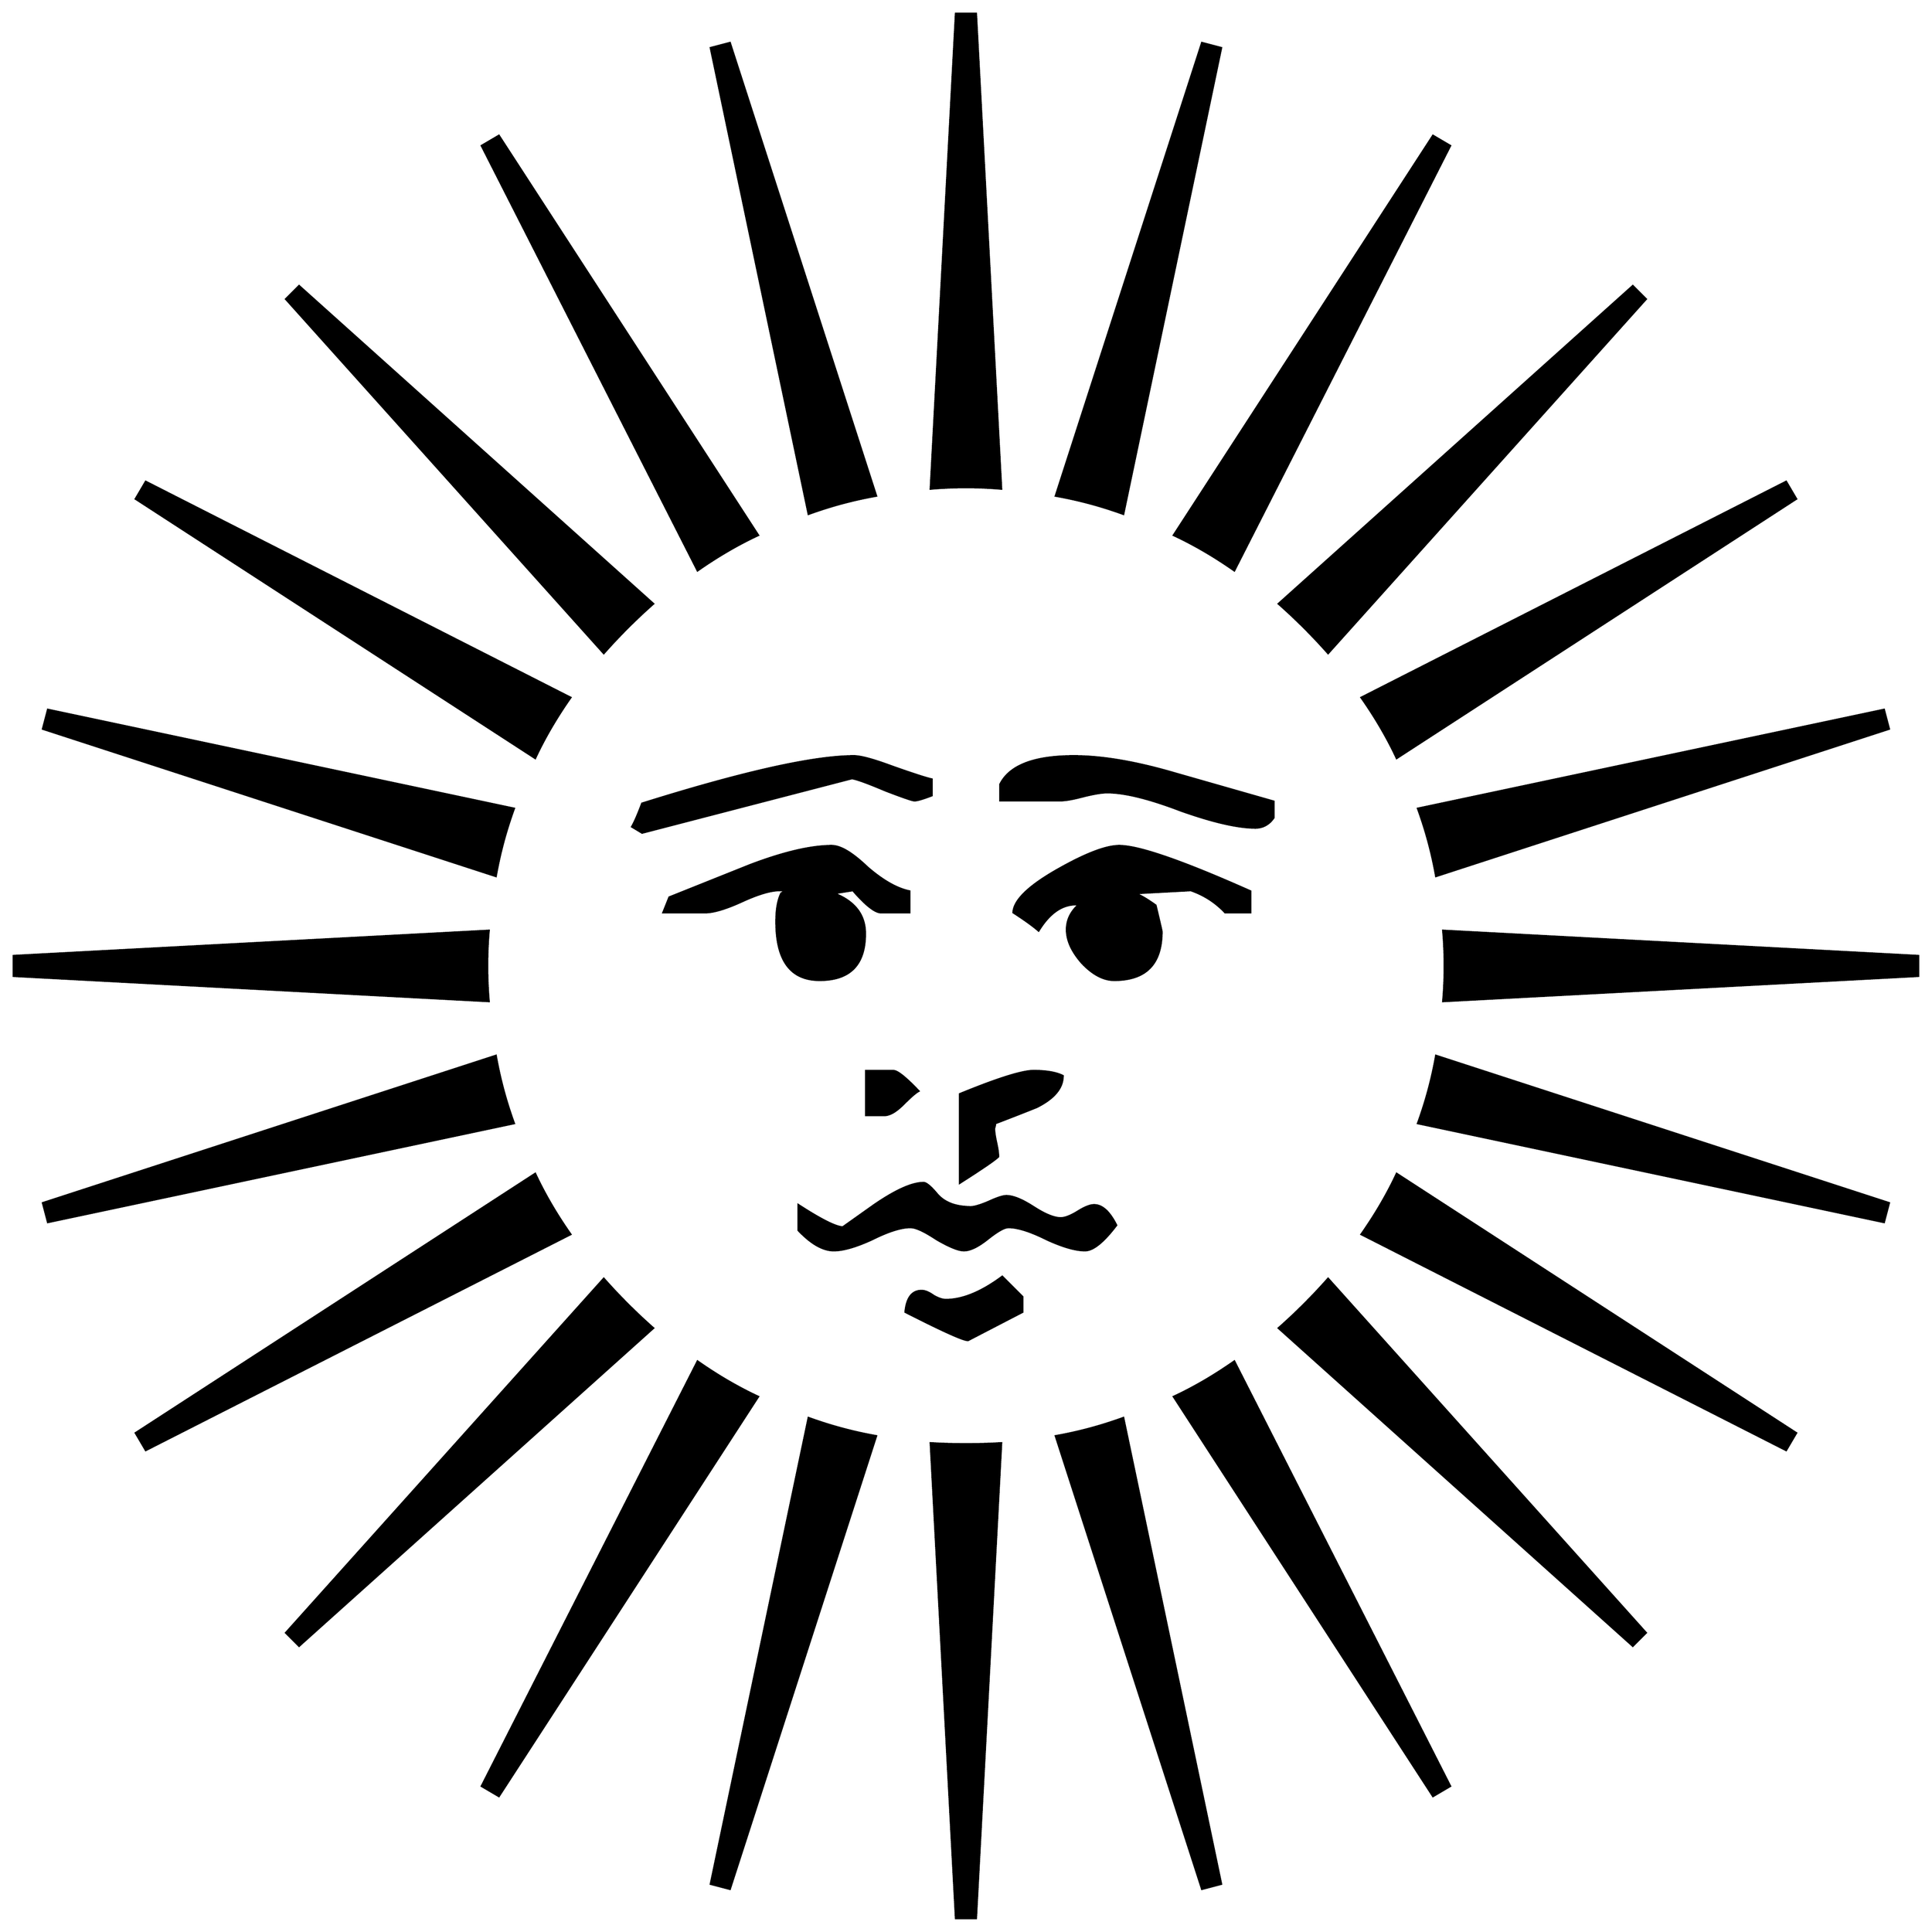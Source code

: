 


\begin{tikzpicture}[y=0.80pt, x=0.80pt, yscale=-1.0, xscale=1.0, inner sep=0pt, outer sep=0pt]
\begin{scope}[shift={(100.0,1711.0)},nonzero rule]
  \path[draw=.,fill=.,line width=1.600pt] (1698.0,-1248.0) --
    (1383.0,-897.0) .. controls (1367.667,-914.333) and
    (1351.333,-930.667) .. (1334.0,-946.0) -- (1685.0,-1261.0) --
    (1698.0,-1248.0) -- cycle(1504.0,-1400.0) -- (1290.0,-979.0)
    .. controls (1270.0,-993.0) and (1250.0,-1004.667) ..
    (1230.0,-1014.0) -- (1487.0,-1410.0) -- (1504.0,-1400.0) --
    cycle(1847.0,-1050.0) -- (1451.0,-793.0) .. controls
    (1441.667,-813.0) and (1430.0,-833.0) .. (1416.0,-853.0) --
    (1837.0,-1067.0) -- (1847.0,-1050.0) -- cycle(1939.0,-822.0)
    -- (1490.0,-676.0) .. controls (1486.0,-698.667) and
    (1480.0,-721.0) .. (1472.0,-743.0) -- (1934.0,-841.0) --
    (1939.0,-822.0) -- cycle(1277.0,-1497.0) -- (1180.0,-1035.0)
    .. controls (1158.0,-1043.0) and (1135.667,-1049.0) ..
    (1113.0,-1053.0) -- (1258.0,-1502.0) -- (1277.0,-1497.0) --
    cycle(1059.0,-1060.0) .. controls (1035.667,-1062.0) and
    (1012.333,-1062.0) .. (989.0,-1060.0) -- (1014.0,-1531.0) --
    (1034.0,-1531.0) -- (1059.0,-1060.0) -- cycle(1968.0,-577.0)
    -- (1497.0,-552.0) .. controls (1499.0,-575.333) and
    (1499.0,-598.667) .. (1497.0,-622.0) -- (1968.0,-597.0) --
    (1968.0,-577.0) -- cycle(935.0,-1053.0) .. controls
    (912.333,-1049.0) and (890.0,-1043.0) .. (868.0,-1035.0) --
    (771.0,-1497.0) -- (790.0,-1502.0) -- (935.0,-1053.0) --
    cycle(1939.0,-352.0) -- (1934.0,-333.0) -- (1472.0,-431.0)
    .. controls (1480.0,-453.0) and (1486.0,-475.333) ..
    (1490.0,-498.0) -- (1939.0,-352.0) -- cycle(1329.0,-734.0)
    .. controls (1324.333,-727.333) and (1318.333,-724.0) ..
    (1311.0,-724.0) .. controls (1293.667,-724.0) and
    (1269.0,-729.667) .. (1237.0,-741.0) .. controls
    (1205.667,-753.0) and (1181.333,-759.0) .. (1164.0,-759.0) ..
    controls (1158.667,-759.0) and (1150.667,-757.667) ..
    (1140.0,-755.0) .. controls (1130.0,-752.333) and
    (1122.333,-751.0) .. (1117.0,-751.0) -- (1058.0,-751.0) --
    (1058.0,-767.0) .. controls (1067.333,-785.667) and
    (1091.667,-795.0) .. (1131.0,-795.0) .. controls
    (1159.0,-795.0) and (1192.333,-789.333) .. (1231.0,-778.0) ..
    controls (1263.667,-768.667) and (1296.333,-759.333) ..
    (1329.0,-750.0) -- (1329.0,-734.0) -- cycle(818.0,-1014.0)
    .. controls (798.0,-1004.667) and (778.0,-993.0) ..
    (758.0,-979.0) -- (544.0,-1400.0) -- (561.0,-1410.0) --
    (818.0,-1014.0) -- cycle(1847.0,-124.0) -- (1837.0,-107.0)
    -- (1416.0,-321.0) .. controls (1430.0,-341.0) and
    (1441.667,-361.0) .. (1451.0,-381.0) -- (1847.0,-124.0) --
    cycle(1306.0,-640.0) -- (1281.0,-640.0) .. controls
    (1271.667,-650.0) and (1260.333,-657.333) .. (1247.0,-662.0) --
    (1191.0,-659.0) .. controls (1195.667,-657.667) and
    (1202.667,-653.667) .. (1212.0,-647.0) .. controls
    (1216.0,-630.333) and (1218.0,-621.667) .. (1218.0,-621.0) ..
    controls (1218.0,-589.0) and (1202.333,-573.0) ..
    (1171.0,-573.0) .. controls (1160.333,-573.0) and
    (1149.667,-578.667) .. (1139.0,-590.0) .. controls
    (1129.0,-601.333) and (1124.0,-612.333) .. (1124.0,-623.0) ..
    controls (1124.0,-631.667) and (1127.333,-639.333) ..
    (1134.0,-646.0) -- (1138.0,-647.0) .. controls
    (1136.667,-647.667) and (1135.0,-648.0) .. (1133.0,-648.0) ..
    controls (1119.0,-648.0) and (1106.667,-639.333) ..
    (1096.0,-622.0) .. controls (1090.667,-626.667) and
    (1082.333,-632.667) .. (1071.0,-640.0) .. controls
    (1071.667,-652.0) and (1086.0,-666.0) .. (1114.0,-682.0) ..
    controls (1142.0,-698.0) and (1162.667,-706.0) ..
    (1176.0,-706.0) .. controls (1195.333,-706.0) and
    (1238.667,-691.0) .. (1306.0,-661.0) -- (1306.0,-640.0) --
    cycle(714.0,-946.0) .. controls (696.667,-930.667) and
    (680.333,-914.333) .. (665.0,-897.0) -- (350.0,-1248.0) --
    (363.0,-1261.0) -- (714.0,-946.0) -- cycle(1698.0,74.0) --
    (1685.0,87.0) -- (1334.0,-228.0) .. controls (1351.333,-243.333)
    and (1367.667,-259.667) .. (1383.0,-277.0) -- (1698.0,74.0) --
    cycle(990.0,-756.0) .. controls (981.333,-752.667) and
    (975.667,-751.0) .. (973.0,-751.0) .. controls (971.0,-751.0)
    and (961.333,-754.333) .. (944.0,-761.0) .. controls
    (926.667,-768.333) and (915.667,-772.333) .. (911.0,-773.0) --
    (703.0,-719.0) -- (693.0,-725.0) .. controls (695.667,-729.667)
    and (699.0,-737.333) .. (703.0,-748.0) .. controls
    (803.0,-779.333) and (873.0,-795.0) .. (913.0,-795.0) ..
    controls (919.667,-795.0) and (932.0,-791.667) .. (950.0,-785.0)
    .. controls (970.667,-777.667) and (984.0,-773.333) ..
    (990.0,-772.0) -- (990.0,-756.0) -- cycle(1120.0,-478.0) ..
    controls (1120.0,-466.0) and (1111.333,-455.667) ..
    (1094.0,-447.0) .. controls (1080.667,-441.667) and
    (1067.0,-436.333) .. (1053.0,-431.0) .. controls
    (1053.0,-429.667) and (1052.667,-428.0) .. (1052.0,-426.0) ..
    controls (1052.0,-422.667) and (1052.667,-418.0) ..
    (1054.0,-412.0) .. controls (1055.333,-406.0) and
    (1056.0,-401.333) .. (1056.0,-398.0) .. controls
    (1052.667,-394.667) and (1040.0,-386.0) .. (1018.0,-372.0) --
    (1018.0,-460.0) .. controls (1055.333,-475.333) and
    (1079.667,-483.0) .. (1091.0,-483.0) .. controls
    (1103.667,-483.0) and (1113.333,-481.333) .. (1120.0,-478.0) --
    cycle(968.0,-640.0) -- (940.0,-640.0) .. controls
    (934.0,-640.0) and (924.667,-647.333) .. (912.0,-662.0) --
    (893.0,-659.0) .. controls (913.667,-651.0) and (924.0,-637.667)
    .. (924.0,-619.0) .. controls (924.0,-588.333) and
    (909.0,-573.0) .. (879.0,-573.0) .. controls (850.333,-573.0)
    and (836.0,-592.333) .. (836.0,-631.0) .. controls
    (836.0,-643.0) and (837.667,-652.333) .. (841.0,-659.0) --
    (845.0,-661.0) .. controls (843.667,-661.667) and (841.667,-662.0)
    .. (839.0,-662.0) .. controls (830.333,-662.0) and
    (818.0,-658.333) .. (802.0,-651.0) .. controls (786.0,-643.667)
    and (773.667,-640.0) .. (765.0,-640.0) -- (724.0,-640.0) --
    (730.0,-655.0) .. controls (756.667,-665.667) and (783.333,-676.333)
    .. (810.0,-687.0) .. controls (843.333,-699.667) and
    (870.333,-706.0) .. (891.0,-706.0) .. controls (899.667,-706.0)
    and (911.333,-699.0) .. (926.0,-685.0) .. controls
    (941.333,-671.667) and (955.333,-663.667) .. (968.0,-661.0) --
    (968.0,-640.0) -- cycle(977.0,-463.0) .. controls
    (974.333,-461.667) and (969.333,-457.333) .. (962.0,-450.0) ..
    controls (954.667,-442.667) and (948.333,-439.0) .. (943.0,-439.0)
    -- (925.0,-439.0) -- (925.0,-483.0) -- (952.0,-483.0) ..
    controls (956.0,-483.0) and (964.333,-476.333) .. (977.0,-463.0)
    -- cycle(1173.0,-330.0) .. controls (1160.333,-313.333) and
    (1150.0,-305.0) .. (1142.0,-305.0) .. controls
    (1132.667,-305.0) and (1120.0,-308.667) .. (1104.0,-316.0) ..
    controls (1088.0,-324.0) and (1075.333,-328.0) ..
    (1066.0,-328.0) .. controls (1062.0,-328.0) and
    (1055.0,-324.0) .. (1045.0,-316.0) .. controls
    (1035.667,-308.667) and (1028.0,-305.0) .. (1022.0,-305.0) ..
    controls (1016.667,-305.0) and (1007.667,-308.667) ..
    (995.0,-316.0) .. controls (983.0,-324.0) and (974.333,-328.0)
    .. (969.0,-328.0) .. controls (959.667,-328.0) and
    (947.0,-324.0) .. (931.0,-316.0) .. controls (915.0,-308.667)
    and (902.333,-305.0) .. (893.0,-305.0) .. controls
    (882.333,-305.0) and (870.667,-311.667) .. (858.0,-325.0) --
    (858.0,-350.0) .. controls (880.667,-335.333) and (895.333,-328.0)
    .. (902.0,-328.0) .. controls (902.0,-328.0) and
    (912.333,-335.333) .. (933.0,-350.0) .. controls (954.333,-364.667)
    and (970.667,-372.0) .. (982.0,-372.0) .. controls
    (984.667,-372.0) and (989.333,-368.0) .. (996.0,-360.0) ..
    controls (1003.333,-352.0) and (1014.333,-348.0) ..
    (1029.0,-348.0) .. controls (1032.333,-348.0) and
    (1038.0,-349.667) .. (1046.0,-353.0) .. controls
    (1054.667,-357.0) and (1060.667,-359.0) .. (1064.0,-359.0) ..
    controls (1070.667,-359.0) and (1079.667,-355.333) ..
    (1091.0,-348.0) .. controls (1102.333,-340.667) and
    (1111.333,-337.0) .. (1118.0,-337.0) .. controls
    (1122.0,-337.0) and (1127.333,-339.0) .. (1134.0,-343.0) ..
    controls (1141.333,-347.667) and (1147.0,-350.0) ..
    (1151.0,-350.0) .. controls (1159.0,-350.0) and
    (1166.333,-343.333) .. (1173.0,-330.0) -- cycle(632.0,-853.0) ..
    controls (618.0,-833.0) and (606.333,-813.0) .. (597.0,-793.0)
    -- (201.0,-1050.0) -- (211.0,-1067.0) -- (632.0,-853.0) --
    cycle(1504.0,226.0) -- (1487.0,236.0) -- (1230.0,-160.0) ..
    controls (1250.0,-169.333) and (1270.0,-181.0) ..
    (1290.0,-195.0) -- (1504.0,226.0) -- cycle(1080.0,-244.0) ..
    controls (1044.0,-225.333) and (1026.0,-216.0) ..
    (1026.0,-216.0) .. controls (1021.333,-216.0) and
    (1000.667,-225.333) .. (964.0,-244.0) .. controls (965.333,-258.0)
    and (970.667,-265.0) .. (980.0,-265.0) .. controls
    (983.333,-265.0) and (987.333,-263.333) .. (992.0,-260.0) ..
    controls (996.667,-257.333) and (1000.667,-256.0) ..
    (1004.0,-256.0) .. controls (1020.667,-256.0) and
    (1039.333,-263.667) .. (1060.0,-279.0) -- (1080.0,-259.0) --
    (1080.0,-244.0) -- cycle(576.0,-743.0) .. controls
    (568.0,-721.0) and (562.0,-698.667) .. (558.0,-676.0) --
    (109.0,-822.0) -- (114.0,-841.0) -- (576.0,-743.0) --
    cycle(1277.0,323.0) -- (1258.0,328.0) -- (1113.0,-121.0) ..
    controls (1135.667,-125.0) and (1158.0,-131.0) ..
    (1180.0,-139.0) -- (1277.0,323.0) -- cycle(551.0,-552.0) --
    (80.0,-577.0) -- (80.0,-597.0) -- (551.0,-622.0) .. controls
    (549.0,-598.667) and (549.0,-575.333) .. (551.0,-552.0) --
    cycle(1059.0,-114.0) -- (1034.0,357.0) -- (1014.0,357.0) --
    (989.0,-114.0) .. controls (1000.333,-113.333) and
    (1012.0,-113.0) .. (1024.0,-113.0) .. controls
    (1036.0,-113.0) and (1047.667,-113.333) .. (1059.0,-114.0) --
    cycle(935.0,-121.0) -- (790.0,328.0) -- (771.0,323.0) --
    (868.0,-139.0) .. controls (890.0,-131.0) and (912.333,-125.0)
    .. (935.0,-121.0) -- cycle(576.0,-431.0) -- (114.0,-333.0)
    -- (109.0,-352.0) -- (558.0,-498.0) .. controls
    (562.0,-475.333) and (568.0,-453.0) .. (576.0,-431.0) --
    cycle(632.0,-321.0) -- (211.0,-107.0) -- (201.0,-124.0) --
    (597.0,-381.0) .. controls (606.333,-361.0) and (618.0,-341.0)
    .. (632.0,-321.0) -- cycle(818.0,-160.0) -- (561.0,236.0) --
    (544.0,226.0) -- (758.0,-195.0) .. controls (778.0,-181.0)
    and (798.0,-169.333) .. (818.0,-160.0) -- cycle(714.0,-228.0)
    -- (363.0,87.0) -- (350.0,74.0) -- (665.0,-277.0) ..
    controls (680.333,-259.667) and (696.667,-243.333) .. (714.0,-228.0)
    -- cycle;
\end{scope}

\end{tikzpicture}

